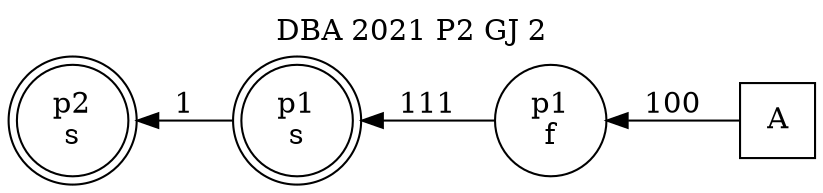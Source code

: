 digraph DBA_2021_P2_GJ_2_GOOD {
labelloc="tl"
label= " DBA 2021 P2 GJ 2 "
rankdir="RL";
graph [ size=" 10 , 10 !"]

"A" [shape="square" label="A"]
"p1_f" [shape="circle" label="p1
f"]
"p1_s" [shape="doublecircle" label="p1
s"]
"p2_s" [shape="doublecircle" label="p2
s"]
"A" -> "p1_f" [ label=100]
"p1_f" -> "p1_s" [ label=111]
"p1_s" -> "p2_s" [ label=1]
}
